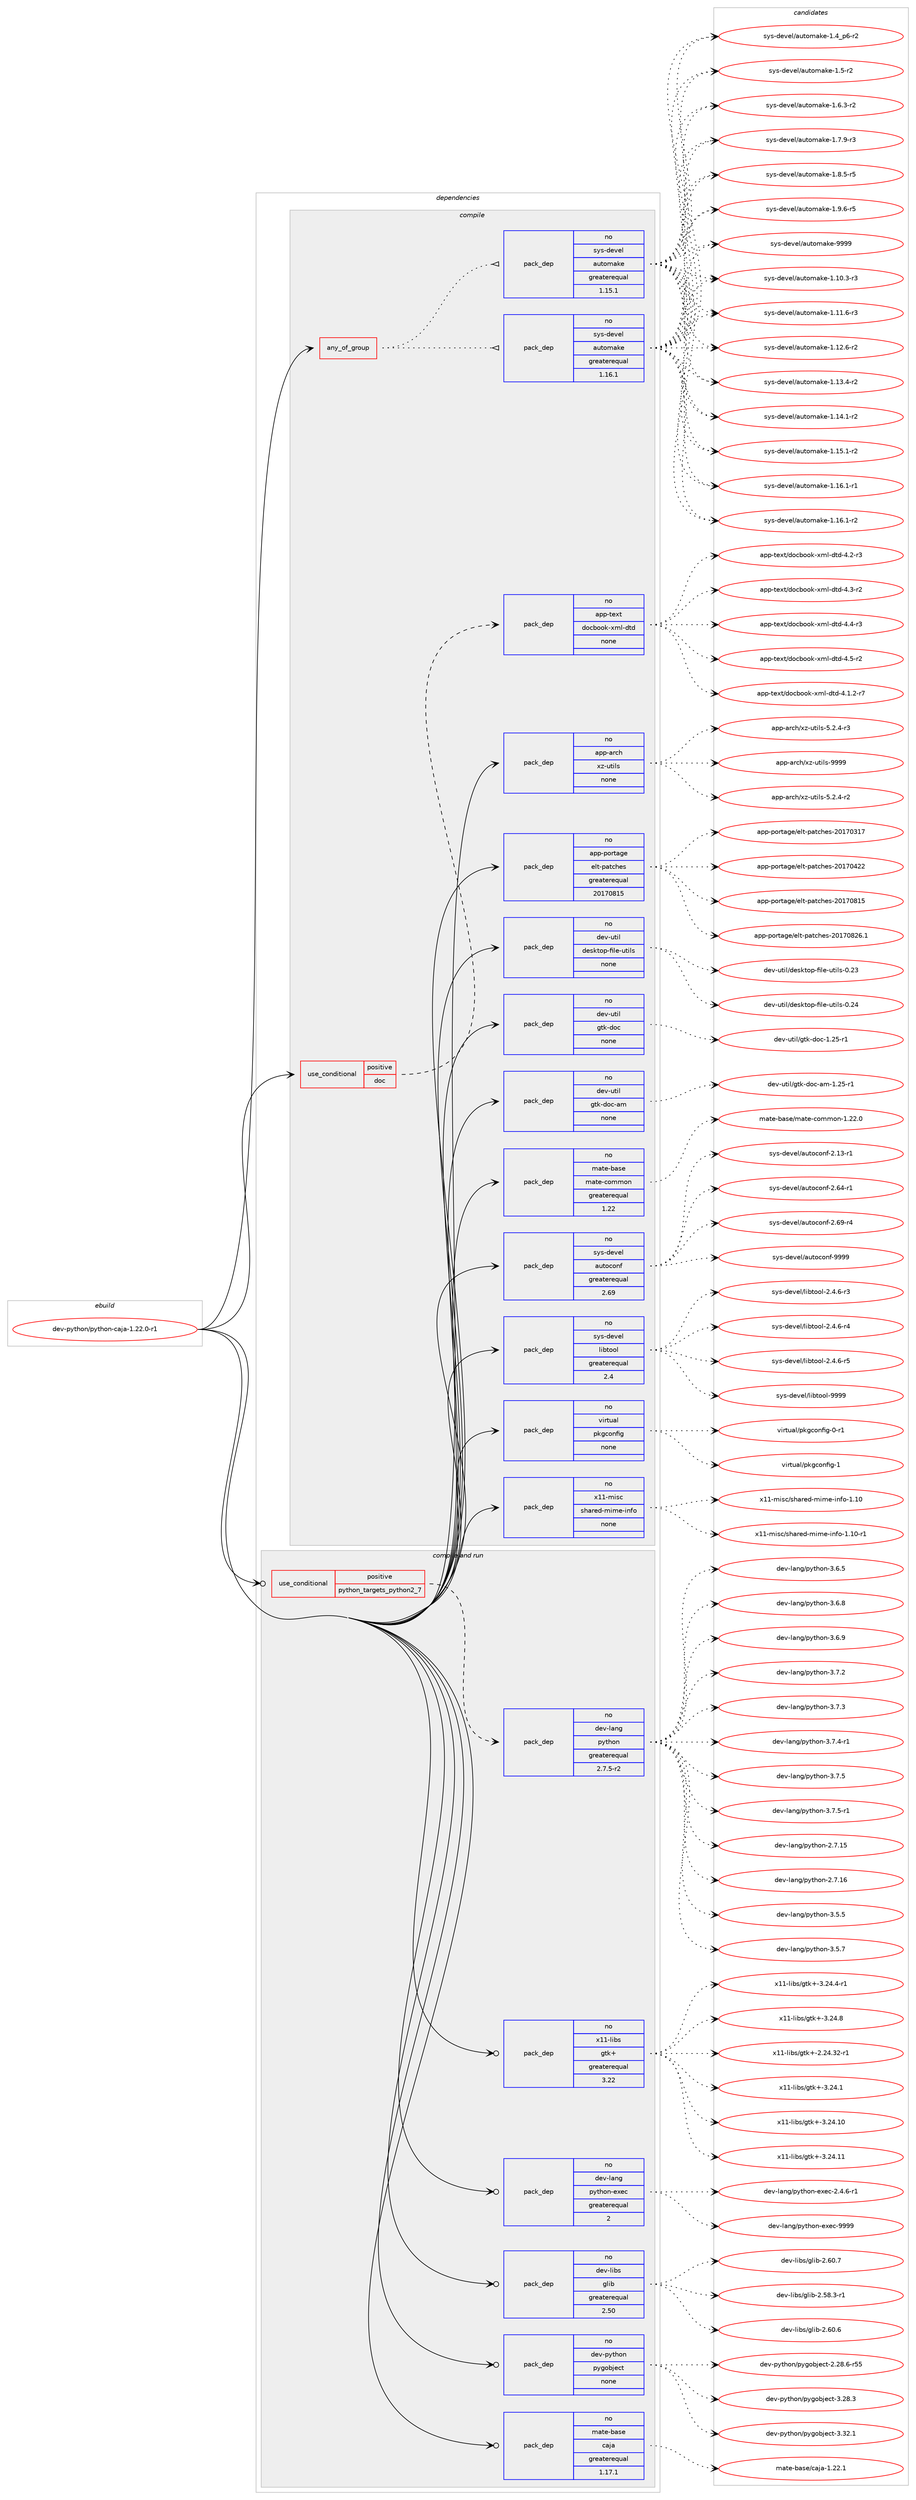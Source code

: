 digraph prolog {

# *************
# Graph options
# *************

newrank=true;
concentrate=true;
compound=true;
graph [rankdir=LR,fontname=Helvetica,fontsize=10,ranksep=1.5];#, ranksep=2.5, nodesep=0.2];
edge  [arrowhead=vee];
node  [fontname=Helvetica,fontsize=10];

# **********
# The ebuild
# **********

subgraph cluster_leftcol {
color=gray;
rank=same;
label=<<i>ebuild</i>>;
id [label="dev-python/python-caja-1.22.0-r1", color=red, width=4, href="../dev-python/python-caja-1.22.0-r1.svg"];
}

# ****************
# The dependencies
# ****************

subgraph cluster_midcol {
color=gray;
label=<<i>dependencies</i>>;
subgraph cluster_compile {
fillcolor="#eeeeee";
style=filled;
label=<<i>compile</i>>;
subgraph any11492 {
dependency630299 [label=<<TABLE BORDER="0" CELLBORDER="1" CELLSPACING="0" CELLPADDING="4"><TR><TD CELLPADDING="10">any_of_group</TD></TR></TABLE>>, shape=none, color=red];subgraph pack471113 {
dependency630300 [label=<<TABLE BORDER="0" CELLBORDER="1" CELLSPACING="0" CELLPADDING="4" WIDTH="220"><TR><TD ROWSPAN="6" CELLPADDING="30">pack_dep</TD></TR><TR><TD WIDTH="110">no</TD></TR><TR><TD>sys-devel</TD></TR><TR><TD>automake</TD></TR><TR><TD>greaterequal</TD></TR><TR><TD>1.16.1</TD></TR></TABLE>>, shape=none, color=blue];
}
dependency630299:e -> dependency630300:w [weight=20,style="dotted",arrowhead="oinv"];
subgraph pack471114 {
dependency630301 [label=<<TABLE BORDER="0" CELLBORDER="1" CELLSPACING="0" CELLPADDING="4" WIDTH="220"><TR><TD ROWSPAN="6" CELLPADDING="30">pack_dep</TD></TR><TR><TD WIDTH="110">no</TD></TR><TR><TD>sys-devel</TD></TR><TR><TD>automake</TD></TR><TR><TD>greaterequal</TD></TR><TR><TD>1.15.1</TD></TR></TABLE>>, shape=none, color=blue];
}
dependency630299:e -> dependency630301:w [weight=20,style="dotted",arrowhead="oinv"];
}
id:e -> dependency630299:w [weight=20,style="solid",arrowhead="vee"];
subgraph cond147317 {
dependency630302 [label=<<TABLE BORDER="0" CELLBORDER="1" CELLSPACING="0" CELLPADDING="4"><TR><TD ROWSPAN="3" CELLPADDING="10">use_conditional</TD></TR><TR><TD>positive</TD></TR><TR><TD>doc</TD></TR></TABLE>>, shape=none, color=red];
subgraph pack471115 {
dependency630303 [label=<<TABLE BORDER="0" CELLBORDER="1" CELLSPACING="0" CELLPADDING="4" WIDTH="220"><TR><TD ROWSPAN="6" CELLPADDING="30">pack_dep</TD></TR><TR><TD WIDTH="110">no</TD></TR><TR><TD>app-text</TD></TR><TR><TD>docbook-xml-dtd</TD></TR><TR><TD>none</TD></TR><TR><TD></TD></TR></TABLE>>, shape=none, color=blue];
}
dependency630302:e -> dependency630303:w [weight=20,style="dashed",arrowhead="vee"];
}
id:e -> dependency630302:w [weight=20,style="solid",arrowhead="vee"];
subgraph pack471116 {
dependency630304 [label=<<TABLE BORDER="0" CELLBORDER="1" CELLSPACING="0" CELLPADDING="4" WIDTH="220"><TR><TD ROWSPAN="6" CELLPADDING="30">pack_dep</TD></TR><TR><TD WIDTH="110">no</TD></TR><TR><TD>app-arch</TD></TR><TR><TD>xz-utils</TD></TR><TR><TD>none</TD></TR><TR><TD></TD></TR></TABLE>>, shape=none, color=blue];
}
id:e -> dependency630304:w [weight=20,style="solid",arrowhead="vee"];
subgraph pack471117 {
dependency630305 [label=<<TABLE BORDER="0" CELLBORDER="1" CELLSPACING="0" CELLPADDING="4" WIDTH="220"><TR><TD ROWSPAN="6" CELLPADDING="30">pack_dep</TD></TR><TR><TD WIDTH="110">no</TD></TR><TR><TD>app-portage</TD></TR><TR><TD>elt-patches</TD></TR><TR><TD>greaterequal</TD></TR><TR><TD>20170815</TD></TR></TABLE>>, shape=none, color=blue];
}
id:e -> dependency630305:w [weight=20,style="solid",arrowhead="vee"];
subgraph pack471118 {
dependency630306 [label=<<TABLE BORDER="0" CELLBORDER="1" CELLSPACING="0" CELLPADDING="4" WIDTH="220"><TR><TD ROWSPAN="6" CELLPADDING="30">pack_dep</TD></TR><TR><TD WIDTH="110">no</TD></TR><TR><TD>dev-util</TD></TR><TR><TD>desktop-file-utils</TD></TR><TR><TD>none</TD></TR><TR><TD></TD></TR></TABLE>>, shape=none, color=blue];
}
id:e -> dependency630306:w [weight=20,style="solid",arrowhead="vee"];
subgraph pack471119 {
dependency630307 [label=<<TABLE BORDER="0" CELLBORDER="1" CELLSPACING="0" CELLPADDING="4" WIDTH="220"><TR><TD ROWSPAN="6" CELLPADDING="30">pack_dep</TD></TR><TR><TD WIDTH="110">no</TD></TR><TR><TD>dev-util</TD></TR><TR><TD>gtk-doc</TD></TR><TR><TD>none</TD></TR><TR><TD></TD></TR></TABLE>>, shape=none, color=blue];
}
id:e -> dependency630307:w [weight=20,style="solid",arrowhead="vee"];
subgraph pack471120 {
dependency630308 [label=<<TABLE BORDER="0" CELLBORDER="1" CELLSPACING="0" CELLPADDING="4" WIDTH="220"><TR><TD ROWSPAN="6" CELLPADDING="30">pack_dep</TD></TR><TR><TD WIDTH="110">no</TD></TR><TR><TD>dev-util</TD></TR><TR><TD>gtk-doc-am</TD></TR><TR><TD>none</TD></TR><TR><TD></TD></TR></TABLE>>, shape=none, color=blue];
}
id:e -> dependency630308:w [weight=20,style="solid",arrowhead="vee"];
subgraph pack471121 {
dependency630309 [label=<<TABLE BORDER="0" CELLBORDER="1" CELLSPACING="0" CELLPADDING="4" WIDTH="220"><TR><TD ROWSPAN="6" CELLPADDING="30">pack_dep</TD></TR><TR><TD WIDTH="110">no</TD></TR><TR><TD>mate-base</TD></TR><TR><TD>mate-common</TD></TR><TR><TD>greaterequal</TD></TR><TR><TD>1.22</TD></TR></TABLE>>, shape=none, color=blue];
}
id:e -> dependency630309:w [weight=20,style="solid",arrowhead="vee"];
subgraph pack471122 {
dependency630310 [label=<<TABLE BORDER="0" CELLBORDER="1" CELLSPACING="0" CELLPADDING="4" WIDTH="220"><TR><TD ROWSPAN="6" CELLPADDING="30">pack_dep</TD></TR><TR><TD WIDTH="110">no</TD></TR><TR><TD>sys-devel</TD></TR><TR><TD>autoconf</TD></TR><TR><TD>greaterequal</TD></TR><TR><TD>2.69</TD></TR></TABLE>>, shape=none, color=blue];
}
id:e -> dependency630310:w [weight=20,style="solid",arrowhead="vee"];
subgraph pack471123 {
dependency630311 [label=<<TABLE BORDER="0" CELLBORDER="1" CELLSPACING="0" CELLPADDING="4" WIDTH="220"><TR><TD ROWSPAN="6" CELLPADDING="30">pack_dep</TD></TR><TR><TD WIDTH="110">no</TD></TR><TR><TD>sys-devel</TD></TR><TR><TD>libtool</TD></TR><TR><TD>greaterequal</TD></TR><TR><TD>2.4</TD></TR></TABLE>>, shape=none, color=blue];
}
id:e -> dependency630311:w [weight=20,style="solid",arrowhead="vee"];
subgraph pack471124 {
dependency630312 [label=<<TABLE BORDER="0" CELLBORDER="1" CELLSPACING="0" CELLPADDING="4" WIDTH="220"><TR><TD ROWSPAN="6" CELLPADDING="30">pack_dep</TD></TR><TR><TD WIDTH="110">no</TD></TR><TR><TD>virtual</TD></TR><TR><TD>pkgconfig</TD></TR><TR><TD>none</TD></TR><TR><TD></TD></TR></TABLE>>, shape=none, color=blue];
}
id:e -> dependency630312:w [weight=20,style="solid",arrowhead="vee"];
subgraph pack471125 {
dependency630313 [label=<<TABLE BORDER="0" CELLBORDER="1" CELLSPACING="0" CELLPADDING="4" WIDTH="220"><TR><TD ROWSPAN="6" CELLPADDING="30">pack_dep</TD></TR><TR><TD WIDTH="110">no</TD></TR><TR><TD>x11-misc</TD></TR><TR><TD>shared-mime-info</TD></TR><TR><TD>none</TD></TR><TR><TD></TD></TR></TABLE>>, shape=none, color=blue];
}
id:e -> dependency630313:w [weight=20,style="solid",arrowhead="vee"];
}
subgraph cluster_compileandrun {
fillcolor="#eeeeee";
style=filled;
label=<<i>compile and run</i>>;
subgraph cond147318 {
dependency630314 [label=<<TABLE BORDER="0" CELLBORDER="1" CELLSPACING="0" CELLPADDING="4"><TR><TD ROWSPAN="3" CELLPADDING="10">use_conditional</TD></TR><TR><TD>positive</TD></TR><TR><TD>python_targets_python2_7</TD></TR></TABLE>>, shape=none, color=red];
subgraph pack471126 {
dependency630315 [label=<<TABLE BORDER="0" CELLBORDER="1" CELLSPACING="0" CELLPADDING="4" WIDTH="220"><TR><TD ROWSPAN="6" CELLPADDING="30">pack_dep</TD></TR><TR><TD WIDTH="110">no</TD></TR><TR><TD>dev-lang</TD></TR><TR><TD>python</TD></TR><TR><TD>greaterequal</TD></TR><TR><TD>2.7.5-r2</TD></TR></TABLE>>, shape=none, color=blue];
}
dependency630314:e -> dependency630315:w [weight=20,style="dashed",arrowhead="vee"];
}
id:e -> dependency630314:w [weight=20,style="solid",arrowhead="odotvee"];
subgraph pack471127 {
dependency630316 [label=<<TABLE BORDER="0" CELLBORDER="1" CELLSPACING="0" CELLPADDING="4" WIDTH="220"><TR><TD ROWSPAN="6" CELLPADDING="30">pack_dep</TD></TR><TR><TD WIDTH="110">no</TD></TR><TR><TD>dev-lang</TD></TR><TR><TD>python-exec</TD></TR><TR><TD>greaterequal</TD></TR><TR><TD>2</TD></TR></TABLE>>, shape=none, color=blue];
}
id:e -> dependency630316:w [weight=20,style="solid",arrowhead="odotvee"];
subgraph pack471128 {
dependency630317 [label=<<TABLE BORDER="0" CELLBORDER="1" CELLSPACING="0" CELLPADDING="4" WIDTH="220"><TR><TD ROWSPAN="6" CELLPADDING="30">pack_dep</TD></TR><TR><TD WIDTH="110">no</TD></TR><TR><TD>dev-libs</TD></TR><TR><TD>glib</TD></TR><TR><TD>greaterequal</TD></TR><TR><TD>2.50</TD></TR></TABLE>>, shape=none, color=blue];
}
id:e -> dependency630317:w [weight=20,style="solid",arrowhead="odotvee"];
subgraph pack471129 {
dependency630318 [label=<<TABLE BORDER="0" CELLBORDER="1" CELLSPACING="0" CELLPADDING="4" WIDTH="220"><TR><TD ROWSPAN="6" CELLPADDING="30">pack_dep</TD></TR><TR><TD WIDTH="110">no</TD></TR><TR><TD>dev-python</TD></TR><TR><TD>pygobject</TD></TR><TR><TD>none</TD></TR><TR><TD></TD></TR></TABLE>>, shape=none, color=blue];
}
id:e -> dependency630318:w [weight=20,style="solid",arrowhead="odotvee"];
subgraph pack471130 {
dependency630319 [label=<<TABLE BORDER="0" CELLBORDER="1" CELLSPACING="0" CELLPADDING="4" WIDTH="220"><TR><TD ROWSPAN="6" CELLPADDING="30">pack_dep</TD></TR><TR><TD WIDTH="110">no</TD></TR><TR><TD>mate-base</TD></TR><TR><TD>caja</TD></TR><TR><TD>greaterequal</TD></TR><TR><TD>1.17.1</TD></TR></TABLE>>, shape=none, color=blue];
}
id:e -> dependency630319:w [weight=20,style="solid",arrowhead="odotvee"];
subgraph pack471131 {
dependency630320 [label=<<TABLE BORDER="0" CELLBORDER="1" CELLSPACING="0" CELLPADDING="4" WIDTH="220"><TR><TD ROWSPAN="6" CELLPADDING="30">pack_dep</TD></TR><TR><TD WIDTH="110">no</TD></TR><TR><TD>x11-libs</TD></TR><TR><TD>gtk+</TD></TR><TR><TD>greaterequal</TD></TR><TR><TD>3.22</TD></TR></TABLE>>, shape=none, color=blue];
}
id:e -> dependency630320:w [weight=20,style="solid",arrowhead="odotvee"];
}
subgraph cluster_run {
fillcolor="#eeeeee";
style=filled;
label=<<i>run</i>>;
}
}

# **************
# The candidates
# **************

subgraph cluster_choices {
rank=same;
color=gray;
label=<<i>candidates</i>>;

subgraph choice471113 {
color=black;
nodesep=1;
choice11512111545100101118101108479711711611110997107101454946494846514511451 [label="sys-devel/automake-1.10.3-r3", color=red, width=4,href="../sys-devel/automake-1.10.3-r3.svg"];
choice11512111545100101118101108479711711611110997107101454946494946544511451 [label="sys-devel/automake-1.11.6-r3", color=red, width=4,href="../sys-devel/automake-1.11.6-r3.svg"];
choice11512111545100101118101108479711711611110997107101454946495046544511450 [label="sys-devel/automake-1.12.6-r2", color=red, width=4,href="../sys-devel/automake-1.12.6-r2.svg"];
choice11512111545100101118101108479711711611110997107101454946495146524511450 [label="sys-devel/automake-1.13.4-r2", color=red, width=4,href="../sys-devel/automake-1.13.4-r2.svg"];
choice11512111545100101118101108479711711611110997107101454946495246494511450 [label="sys-devel/automake-1.14.1-r2", color=red, width=4,href="../sys-devel/automake-1.14.1-r2.svg"];
choice11512111545100101118101108479711711611110997107101454946495346494511450 [label="sys-devel/automake-1.15.1-r2", color=red, width=4,href="../sys-devel/automake-1.15.1-r2.svg"];
choice11512111545100101118101108479711711611110997107101454946495446494511449 [label="sys-devel/automake-1.16.1-r1", color=red, width=4,href="../sys-devel/automake-1.16.1-r1.svg"];
choice11512111545100101118101108479711711611110997107101454946495446494511450 [label="sys-devel/automake-1.16.1-r2", color=red, width=4,href="../sys-devel/automake-1.16.1-r2.svg"];
choice115121115451001011181011084797117116111109971071014549465295112544511450 [label="sys-devel/automake-1.4_p6-r2", color=red, width=4,href="../sys-devel/automake-1.4_p6-r2.svg"];
choice11512111545100101118101108479711711611110997107101454946534511450 [label="sys-devel/automake-1.5-r2", color=red, width=4,href="../sys-devel/automake-1.5-r2.svg"];
choice115121115451001011181011084797117116111109971071014549465446514511450 [label="sys-devel/automake-1.6.3-r2", color=red, width=4,href="../sys-devel/automake-1.6.3-r2.svg"];
choice115121115451001011181011084797117116111109971071014549465546574511451 [label="sys-devel/automake-1.7.9-r3", color=red, width=4,href="../sys-devel/automake-1.7.9-r3.svg"];
choice115121115451001011181011084797117116111109971071014549465646534511453 [label="sys-devel/automake-1.8.5-r5", color=red, width=4,href="../sys-devel/automake-1.8.5-r5.svg"];
choice115121115451001011181011084797117116111109971071014549465746544511453 [label="sys-devel/automake-1.9.6-r5", color=red, width=4,href="../sys-devel/automake-1.9.6-r5.svg"];
choice115121115451001011181011084797117116111109971071014557575757 [label="sys-devel/automake-9999", color=red, width=4,href="../sys-devel/automake-9999.svg"];
dependency630300:e -> choice11512111545100101118101108479711711611110997107101454946494846514511451:w [style=dotted,weight="100"];
dependency630300:e -> choice11512111545100101118101108479711711611110997107101454946494946544511451:w [style=dotted,weight="100"];
dependency630300:e -> choice11512111545100101118101108479711711611110997107101454946495046544511450:w [style=dotted,weight="100"];
dependency630300:e -> choice11512111545100101118101108479711711611110997107101454946495146524511450:w [style=dotted,weight="100"];
dependency630300:e -> choice11512111545100101118101108479711711611110997107101454946495246494511450:w [style=dotted,weight="100"];
dependency630300:e -> choice11512111545100101118101108479711711611110997107101454946495346494511450:w [style=dotted,weight="100"];
dependency630300:e -> choice11512111545100101118101108479711711611110997107101454946495446494511449:w [style=dotted,weight="100"];
dependency630300:e -> choice11512111545100101118101108479711711611110997107101454946495446494511450:w [style=dotted,weight="100"];
dependency630300:e -> choice115121115451001011181011084797117116111109971071014549465295112544511450:w [style=dotted,weight="100"];
dependency630300:e -> choice11512111545100101118101108479711711611110997107101454946534511450:w [style=dotted,weight="100"];
dependency630300:e -> choice115121115451001011181011084797117116111109971071014549465446514511450:w [style=dotted,weight="100"];
dependency630300:e -> choice115121115451001011181011084797117116111109971071014549465546574511451:w [style=dotted,weight="100"];
dependency630300:e -> choice115121115451001011181011084797117116111109971071014549465646534511453:w [style=dotted,weight="100"];
dependency630300:e -> choice115121115451001011181011084797117116111109971071014549465746544511453:w [style=dotted,weight="100"];
dependency630300:e -> choice115121115451001011181011084797117116111109971071014557575757:w [style=dotted,weight="100"];
}
subgraph choice471114 {
color=black;
nodesep=1;
choice11512111545100101118101108479711711611110997107101454946494846514511451 [label="sys-devel/automake-1.10.3-r3", color=red, width=4,href="../sys-devel/automake-1.10.3-r3.svg"];
choice11512111545100101118101108479711711611110997107101454946494946544511451 [label="sys-devel/automake-1.11.6-r3", color=red, width=4,href="../sys-devel/automake-1.11.6-r3.svg"];
choice11512111545100101118101108479711711611110997107101454946495046544511450 [label="sys-devel/automake-1.12.6-r2", color=red, width=4,href="../sys-devel/automake-1.12.6-r2.svg"];
choice11512111545100101118101108479711711611110997107101454946495146524511450 [label="sys-devel/automake-1.13.4-r2", color=red, width=4,href="../sys-devel/automake-1.13.4-r2.svg"];
choice11512111545100101118101108479711711611110997107101454946495246494511450 [label="sys-devel/automake-1.14.1-r2", color=red, width=4,href="../sys-devel/automake-1.14.1-r2.svg"];
choice11512111545100101118101108479711711611110997107101454946495346494511450 [label="sys-devel/automake-1.15.1-r2", color=red, width=4,href="../sys-devel/automake-1.15.1-r2.svg"];
choice11512111545100101118101108479711711611110997107101454946495446494511449 [label="sys-devel/automake-1.16.1-r1", color=red, width=4,href="../sys-devel/automake-1.16.1-r1.svg"];
choice11512111545100101118101108479711711611110997107101454946495446494511450 [label="sys-devel/automake-1.16.1-r2", color=red, width=4,href="../sys-devel/automake-1.16.1-r2.svg"];
choice115121115451001011181011084797117116111109971071014549465295112544511450 [label="sys-devel/automake-1.4_p6-r2", color=red, width=4,href="../sys-devel/automake-1.4_p6-r2.svg"];
choice11512111545100101118101108479711711611110997107101454946534511450 [label="sys-devel/automake-1.5-r2", color=red, width=4,href="../sys-devel/automake-1.5-r2.svg"];
choice115121115451001011181011084797117116111109971071014549465446514511450 [label="sys-devel/automake-1.6.3-r2", color=red, width=4,href="../sys-devel/automake-1.6.3-r2.svg"];
choice115121115451001011181011084797117116111109971071014549465546574511451 [label="sys-devel/automake-1.7.9-r3", color=red, width=4,href="../sys-devel/automake-1.7.9-r3.svg"];
choice115121115451001011181011084797117116111109971071014549465646534511453 [label="sys-devel/automake-1.8.5-r5", color=red, width=4,href="../sys-devel/automake-1.8.5-r5.svg"];
choice115121115451001011181011084797117116111109971071014549465746544511453 [label="sys-devel/automake-1.9.6-r5", color=red, width=4,href="../sys-devel/automake-1.9.6-r5.svg"];
choice115121115451001011181011084797117116111109971071014557575757 [label="sys-devel/automake-9999", color=red, width=4,href="../sys-devel/automake-9999.svg"];
dependency630301:e -> choice11512111545100101118101108479711711611110997107101454946494846514511451:w [style=dotted,weight="100"];
dependency630301:e -> choice11512111545100101118101108479711711611110997107101454946494946544511451:w [style=dotted,weight="100"];
dependency630301:e -> choice11512111545100101118101108479711711611110997107101454946495046544511450:w [style=dotted,weight="100"];
dependency630301:e -> choice11512111545100101118101108479711711611110997107101454946495146524511450:w [style=dotted,weight="100"];
dependency630301:e -> choice11512111545100101118101108479711711611110997107101454946495246494511450:w [style=dotted,weight="100"];
dependency630301:e -> choice11512111545100101118101108479711711611110997107101454946495346494511450:w [style=dotted,weight="100"];
dependency630301:e -> choice11512111545100101118101108479711711611110997107101454946495446494511449:w [style=dotted,weight="100"];
dependency630301:e -> choice11512111545100101118101108479711711611110997107101454946495446494511450:w [style=dotted,weight="100"];
dependency630301:e -> choice115121115451001011181011084797117116111109971071014549465295112544511450:w [style=dotted,weight="100"];
dependency630301:e -> choice11512111545100101118101108479711711611110997107101454946534511450:w [style=dotted,weight="100"];
dependency630301:e -> choice115121115451001011181011084797117116111109971071014549465446514511450:w [style=dotted,weight="100"];
dependency630301:e -> choice115121115451001011181011084797117116111109971071014549465546574511451:w [style=dotted,weight="100"];
dependency630301:e -> choice115121115451001011181011084797117116111109971071014549465646534511453:w [style=dotted,weight="100"];
dependency630301:e -> choice115121115451001011181011084797117116111109971071014549465746544511453:w [style=dotted,weight="100"];
dependency630301:e -> choice115121115451001011181011084797117116111109971071014557575757:w [style=dotted,weight="100"];
}
subgraph choice471115 {
color=black;
nodesep=1;
choice971121124511610112011647100111999811111110745120109108451001161004552464946504511455 [label="app-text/docbook-xml-dtd-4.1.2-r7", color=red, width=4,href="../app-text/docbook-xml-dtd-4.1.2-r7.svg"];
choice97112112451161011201164710011199981111111074512010910845100116100455246504511451 [label="app-text/docbook-xml-dtd-4.2-r3", color=red, width=4,href="../app-text/docbook-xml-dtd-4.2-r3.svg"];
choice97112112451161011201164710011199981111111074512010910845100116100455246514511450 [label="app-text/docbook-xml-dtd-4.3-r2", color=red, width=4,href="../app-text/docbook-xml-dtd-4.3-r2.svg"];
choice97112112451161011201164710011199981111111074512010910845100116100455246524511451 [label="app-text/docbook-xml-dtd-4.4-r3", color=red, width=4,href="../app-text/docbook-xml-dtd-4.4-r3.svg"];
choice97112112451161011201164710011199981111111074512010910845100116100455246534511450 [label="app-text/docbook-xml-dtd-4.5-r2", color=red, width=4,href="../app-text/docbook-xml-dtd-4.5-r2.svg"];
dependency630303:e -> choice971121124511610112011647100111999811111110745120109108451001161004552464946504511455:w [style=dotted,weight="100"];
dependency630303:e -> choice97112112451161011201164710011199981111111074512010910845100116100455246504511451:w [style=dotted,weight="100"];
dependency630303:e -> choice97112112451161011201164710011199981111111074512010910845100116100455246514511450:w [style=dotted,weight="100"];
dependency630303:e -> choice97112112451161011201164710011199981111111074512010910845100116100455246524511451:w [style=dotted,weight="100"];
dependency630303:e -> choice97112112451161011201164710011199981111111074512010910845100116100455246534511450:w [style=dotted,weight="100"];
}
subgraph choice471116 {
color=black;
nodesep=1;
choice9711211245971149910447120122451171161051081154553465046524511450 [label="app-arch/xz-utils-5.2.4-r2", color=red, width=4,href="../app-arch/xz-utils-5.2.4-r2.svg"];
choice9711211245971149910447120122451171161051081154553465046524511451 [label="app-arch/xz-utils-5.2.4-r3", color=red, width=4,href="../app-arch/xz-utils-5.2.4-r3.svg"];
choice9711211245971149910447120122451171161051081154557575757 [label="app-arch/xz-utils-9999", color=red, width=4,href="../app-arch/xz-utils-9999.svg"];
dependency630304:e -> choice9711211245971149910447120122451171161051081154553465046524511450:w [style=dotted,weight="100"];
dependency630304:e -> choice9711211245971149910447120122451171161051081154553465046524511451:w [style=dotted,weight="100"];
dependency630304:e -> choice9711211245971149910447120122451171161051081154557575757:w [style=dotted,weight="100"];
}
subgraph choice471117 {
color=black;
nodesep=1;
choice97112112451121111141169710310147101108116451129711699104101115455048495548514955 [label="app-portage/elt-patches-20170317", color=red, width=4,href="../app-portage/elt-patches-20170317.svg"];
choice97112112451121111141169710310147101108116451129711699104101115455048495548525050 [label="app-portage/elt-patches-20170422", color=red, width=4,href="../app-portage/elt-patches-20170422.svg"];
choice97112112451121111141169710310147101108116451129711699104101115455048495548564953 [label="app-portage/elt-patches-20170815", color=red, width=4,href="../app-portage/elt-patches-20170815.svg"];
choice971121124511211111411697103101471011081164511297116991041011154550484955485650544649 [label="app-portage/elt-patches-20170826.1", color=red, width=4,href="../app-portage/elt-patches-20170826.1.svg"];
dependency630305:e -> choice97112112451121111141169710310147101108116451129711699104101115455048495548514955:w [style=dotted,weight="100"];
dependency630305:e -> choice97112112451121111141169710310147101108116451129711699104101115455048495548525050:w [style=dotted,weight="100"];
dependency630305:e -> choice97112112451121111141169710310147101108116451129711699104101115455048495548564953:w [style=dotted,weight="100"];
dependency630305:e -> choice971121124511211111411697103101471011081164511297116991041011154550484955485650544649:w [style=dotted,weight="100"];
}
subgraph choice471118 {
color=black;
nodesep=1;
choice100101118451171161051084710010111510711611111245102105108101451171161051081154548465051 [label="dev-util/desktop-file-utils-0.23", color=red, width=4,href="../dev-util/desktop-file-utils-0.23.svg"];
choice100101118451171161051084710010111510711611111245102105108101451171161051081154548465052 [label="dev-util/desktop-file-utils-0.24", color=red, width=4,href="../dev-util/desktop-file-utils-0.24.svg"];
dependency630306:e -> choice100101118451171161051084710010111510711611111245102105108101451171161051081154548465051:w [style=dotted,weight="100"];
dependency630306:e -> choice100101118451171161051084710010111510711611111245102105108101451171161051081154548465052:w [style=dotted,weight="100"];
}
subgraph choice471119 {
color=black;
nodesep=1;
choice1001011184511711610510847103116107451001119945494650534511449 [label="dev-util/gtk-doc-1.25-r1", color=red, width=4,href="../dev-util/gtk-doc-1.25-r1.svg"];
dependency630307:e -> choice1001011184511711610510847103116107451001119945494650534511449:w [style=dotted,weight="100"];
}
subgraph choice471120 {
color=black;
nodesep=1;
choice10010111845117116105108471031161074510011199459710945494650534511449 [label="dev-util/gtk-doc-am-1.25-r1", color=red, width=4,href="../dev-util/gtk-doc-am-1.25-r1.svg"];
dependency630308:e -> choice10010111845117116105108471031161074510011199459710945494650534511449:w [style=dotted,weight="100"];
}
subgraph choice471121 {
color=black;
nodesep=1;
choice109971161014598971151014710997116101459911110910911111045494650504648 [label="mate-base/mate-common-1.22.0", color=red, width=4,href="../mate-base/mate-common-1.22.0.svg"];
dependency630309:e -> choice109971161014598971151014710997116101459911110910911111045494650504648:w [style=dotted,weight="100"];
}
subgraph choice471122 {
color=black;
nodesep=1;
choice1151211154510010111810110847971171161119911111010245504649514511449 [label="sys-devel/autoconf-2.13-r1", color=red, width=4,href="../sys-devel/autoconf-2.13-r1.svg"];
choice1151211154510010111810110847971171161119911111010245504654524511449 [label="sys-devel/autoconf-2.64-r1", color=red, width=4,href="../sys-devel/autoconf-2.64-r1.svg"];
choice1151211154510010111810110847971171161119911111010245504654574511452 [label="sys-devel/autoconf-2.69-r4", color=red, width=4,href="../sys-devel/autoconf-2.69-r4.svg"];
choice115121115451001011181011084797117116111991111101024557575757 [label="sys-devel/autoconf-9999", color=red, width=4,href="../sys-devel/autoconf-9999.svg"];
dependency630310:e -> choice1151211154510010111810110847971171161119911111010245504649514511449:w [style=dotted,weight="100"];
dependency630310:e -> choice1151211154510010111810110847971171161119911111010245504654524511449:w [style=dotted,weight="100"];
dependency630310:e -> choice1151211154510010111810110847971171161119911111010245504654574511452:w [style=dotted,weight="100"];
dependency630310:e -> choice115121115451001011181011084797117116111991111101024557575757:w [style=dotted,weight="100"];
}
subgraph choice471123 {
color=black;
nodesep=1;
choice1151211154510010111810110847108105981161111111084550465246544511451 [label="sys-devel/libtool-2.4.6-r3", color=red, width=4,href="../sys-devel/libtool-2.4.6-r3.svg"];
choice1151211154510010111810110847108105981161111111084550465246544511452 [label="sys-devel/libtool-2.4.6-r4", color=red, width=4,href="../sys-devel/libtool-2.4.6-r4.svg"];
choice1151211154510010111810110847108105981161111111084550465246544511453 [label="sys-devel/libtool-2.4.6-r5", color=red, width=4,href="../sys-devel/libtool-2.4.6-r5.svg"];
choice1151211154510010111810110847108105981161111111084557575757 [label="sys-devel/libtool-9999", color=red, width=4,href="../sys-devel/libtool-9999.svg"];
dependency630311:e -> choice1151211154510010111810110847108105981161111111084550465246544511451:w [style=dotted,weight="100"];
dependency630311:e -> choice1151211154510010111810110847108105981161111111084550465246544511452:w [style=dotted,weight="100"];
dependency630311:e -> choice1151211154510010111810110847108105981161111111084550465246544511453:w [style=dotted,weight="100"];
dependency630311:e -> choice1151211154510010111810110847108105981161111111084557575757:w [style=dotted,weight="100"];
}
subgraph choice471124 {
color=black;
nodesep=1;
choice11810511411611797108471121071039911111010210510345484511449 [label="virtual/pkgconfig-0-r1", color=red, width=4,href="../virtual/pkgconfig-0-r1.svg"];
choice1181051141161179710847112107103991111101021051034549 [label="virtual/pkgconfig-1", color=red, width=4,href="../virtual/pkgconfig-1.svg"];
dependency630312:e -> choice11810511411611797108471121071039911111010210510345484511449:w [style=dotted,weight="100"];
dependency630312:e -> choice1181051141161179710847112107103991111101021051034549:w [style=dotted,weight="100"];
}
subgraph choice471125 {
color=black;
nodesep=1;
choice12049494510910511599471151049711410110045109105109101451051101021114549464948 [label="x11-misc/shared-mime-info-1.10", color=red, width=4,href="../x11-misc/shared-mime-info-1.10.svg"];
choice120494945109105115994711510497114101100451091051091014510511010211145494649484511449 [label="x11-misc/shared-mime-info-1.10-r1", color=red, width=4,href="../x11-misc/shared-mime-info-1.10-r1.svg"];
dependency630313:e -> choice12049494510910511599471151049711410110045109105109101451051101021114549464948:w [style=dotted,weight="100"];
dependency630313:e -> choice120494945109105115994711510497114101100451091051091014510511010211145494649484511449:w [style=dotted,weight="100"];
}
subgraph choice471126 {
color=black;
nodesep=1;
choice10010111845108971101034711212111610411111045504655464953 [label="dev-lang/python-2.7.15", color=red, width=4,href="../dev-lang/python-2.7.15.svg"];
choice10010111845108971101034711212111610411111045504655464954 [label="dev-lang/python-2.7.16", color=red, width=4,href="../dev-lang/python-2.7.16.svg"];
choice100101118451089711010347112121116104111110455146534653 [label="dev-lang/python-3.5.5", color=red, width=4,href="../dev-lang/python-3.5.5.svg"];
choice100101118451089711010347112121116104111110455146534655 [label="dev-lang/python-3.5.7", color=red, width=4,href="../dev-lang/python-3.5.7.svg"];
choice100101118451089711010347112121116104111110455146544653 [label="dev-lang/python-3.6.5", color=red, width=4,href="../dev-lang/python-3.6.5.svg"];
choice100101118451089711010347112121116104111110455146544656 [label="dev-lang/python-3.6.8", color=red, width=4,href="../dev-lang/python-3.6.8.svg"];
choice100101118451089711010347112121116104111110455146544657 [label="dev-lang/python-3.6.9", color=red, width=4,href="../dev-lang/python-3.6.9.svg"];
choice100101118451089711010347112121116104111110455146554650 [label="dev-lang/python-3.7.2", color=red, width=4,href="../dev-lang/python-3.7.2.svg"];
choice100101118451089711010347112121116104111110455146554651 [label="dev-lang/python-3.7.3", color=red, width=4,href="../dev-lang/python-3.7.3.svg"];
choice1001011184510897110103471121211161041111104551465546524511449 [label="dev-lang/python-3.7.4-r1", color=red, width=4,href="../dev-lang/python-3.7.4-r1.svg"];
choice100101118451089711010347112121116104111110455146554653 [label="dev-lang/python-3.7.5", color=red, width=4,href="../dev-lang/python-3.7.5.svg"];
choice1001011184510897110103471121211161041111104551465546534511449 [label="dev-lang/python-3.7.5-r1", color=red, width=4,href="../dev-lang/python-3.7.5-r1.svg"];
dependency630315:e -> choice10010111845108971101034711212111610411111045504655464953:w [style=dotted,weight="100"];
dependency630315:e -> choice10010111845108971101034711212111610411111045504655464954:w [style=dotted,weight="100"];
dependency630315:e -> choice100101118451089711010347112121116104111110455146534653:w [style=dotted,weight="100"];
dependency630315:e -> choice100101118451089711010347112121116104111110455146534655:w [style=dotted,weight="100"];
dependency630315:e -> choice100101118451089711010347112121116104111110455146544653:w [style=dotted,weight="100"];
dependency630315:e -> choice100101118451089711010347112121116104111110455146544656:w [style=dotted,weight="100"];
dependency630315:e -> choice100101118451089711010347112121116104111110455146544657:w [style=dotted,weight="100"];
dependency630315:e -> choice100101118451089711010347112121116104111110455146554650:w [style=dotted,weight="100"];
dependency630315:e -> choice100101118451089711010347112121116104111110455146554651:w [style=dotted,weight="100"];
dependency630315:e -> choice1001011184510897110103471121211161041111104551465546524511449:w [style=dotted,weight="100"];
dependency630315:e -> choice100101118451089711010347112121116104111110455146554653:w [style=dotted,weight="100"];
dependency630315:e -> choice1001011184510897110103471121211161041111104551465546534511449:w [style=dotted,weight="100"];
}
subgraph choice471127 {
color=black;
nodesep=1;
choice10010111845108971101034711212111610411111045101120101994550465246544511449 [label="dev-lang/python-exec-2.4.6-r1", color=red, width=4,href="../dev-lang/python-exec-2.4.6-r1.svg"];
choice10010111845108971101034711212111610411111045101120101994557575757 [label="dev-lang/python-exec-9999", color=red, width=4,href="../dev-lang/python-exec-9999.svg"];
dependency630316:e -> choice10010111845108971101034711212111610411111045101120101994550465246544511449:w [style=dotted,weight="100"];
dependency630316:e -> choice10010111845108971101034711212111610411111045101120101994557575757:w [style=dotted,weight="100"];
}
subgraph choice471128 {
color=black;
nodesep=1;
choice10010111845108105981154710310810598455046535646514511449 [label="dev-libs/glib-2.58.3-r1", color=red, width=4,href="../dev-libs/glib-2.58.3-r1.svg"];
choice1001011184510810598115471031081059845504654484654 [label="dev-libs/glib-2.60.6", color=red, width=4,href="../dev-libs/glib-2.60.6.svg"];
choice1001011184510810598115471031081059845504654484655 [label="dev-libs/glib-2.60.7", color=red, width=4,href="../dev-libs/glib-2.60.7.svg"];
dependency630317:e -> choice10010111845108105981154710310810598455046535646514511449:w [style=dotted,weight="100"];
dependency630317:e -> choice1001011184510810598115471031081059845504654484654:w [style=dotted,weight="100"];
dependency630317:e -> choice1001011184510810598115471031081059845504654484655:w [style=dotted,weight="100"];
}
subgraph choice471129 {
color=black;
nodesep=1;
choice1001011184511212111610411111047112121103111981061019911645504650564654451145353 [label="dev-python/pygobject-2.28.6-r55", color=red, width=4,href="../dev-python/pygobject-2.28.6-r55.svg"];
choice1001011184511212111610411111047112121103111981061019911645514650564651 [label="dev-python/pygobject-3.28.3", color=red, width=4,href="../dev-python/pygobject-3.28.3.svg"];
choice1001011184511212111610411111047112121103111981061019911645514651504649 [label="dev-python/pygobject-3.32.1", color=red, width=4,href="../dev-python/pygobject-3.32.1.svg"];
dependency630318:e -> choice1001011184511212111610411111047112121103111981061019911645504650564654451145353:w [style=dotted,weight="100"];
dependency630318:e -> choice1001011184511212111610411111047112121103111981061019911645514650564651:w [style=dotted,weight="100"];
dependency630318:e -> choice1001011184511212111610411111047112121103111981061019911645514651504649:w [style=dotted,weight="100"];
}
subgraph choice471130 {
color=black;
nodesep=1;
choice109971161014598971151014799971069745494650504649 [label="mate-base/caja-1.22.1", color=red, width=4,href="../mate-base/caja-1.22.1.svg"];
dependency630319:e -> choice109971161014598971151014799971069745494650504649:w [style=dotted,weight="100"];
}
subgraph choice471131 {
color=black;
nodesep=1;
choice12049494510810598115471031161074345504650524651504511449 [label="x11-libs/gtk+-2.24.32-r1", color=red, width=4,href="../x11-libs/gtk+-2.24.32-r1.svg"];
choice12049494510810598115471031161074345514650524649 [label="x11-libs/gtk+-3.24.1", color=red, width=4,href="../x11-libs/gtk+-3.24.1.svg"];
choice1204949451081059811547103116107434551465052464948 [label="x11-libs/gtk+-3.24.10", color=red, width=4,href="../x11-libs/gtk+-3.24.10.svg"];
choice1204949451081059811547103116107434551465052464949 [label="x11-libs/gtk+-3.24.11", color=red, width=4,href="../x11-libs/gtk+-3.24.11.svg"];
choice120494945108105981154710311610743455146505246524511449 [label="x11-libs/gtk+-3.24.4-r1", color=red, width=4,href="../x11-libs/gtk+-3.24.4-r1.svg"];
choice12049494510810598115471031161074345514650524656 [label="x11-libs/gtk+-3.24.8", color=red, width=4,href="../x11-libs/gtk+-3.24.8.svg"];
dependency630320:e -> choice12049494510810598115471031161074345504650524651504511449:w [style=dotted,weight="100"];
dependency630320:e -> choice12049494510810598115471031161074345514650524649:w [style=dotted,weight="100"];
dependency630320:e -> choice1204949451081059811547103116107434551465052464948:w [style=dotted,weight="100"];
dependency630320:e -> choice1204949451081059811547103116107434551465052464949:w [style=dotted,weight="100"];
dependency630320:e -> choice120494945108105981154710311610743455146505246524511449:w [style=dotted,weight="100"];
dependency630320:e -> choice12049494510810598115471031161074345514650524656:w [style=dotted,weight="100"];
}
}

}
